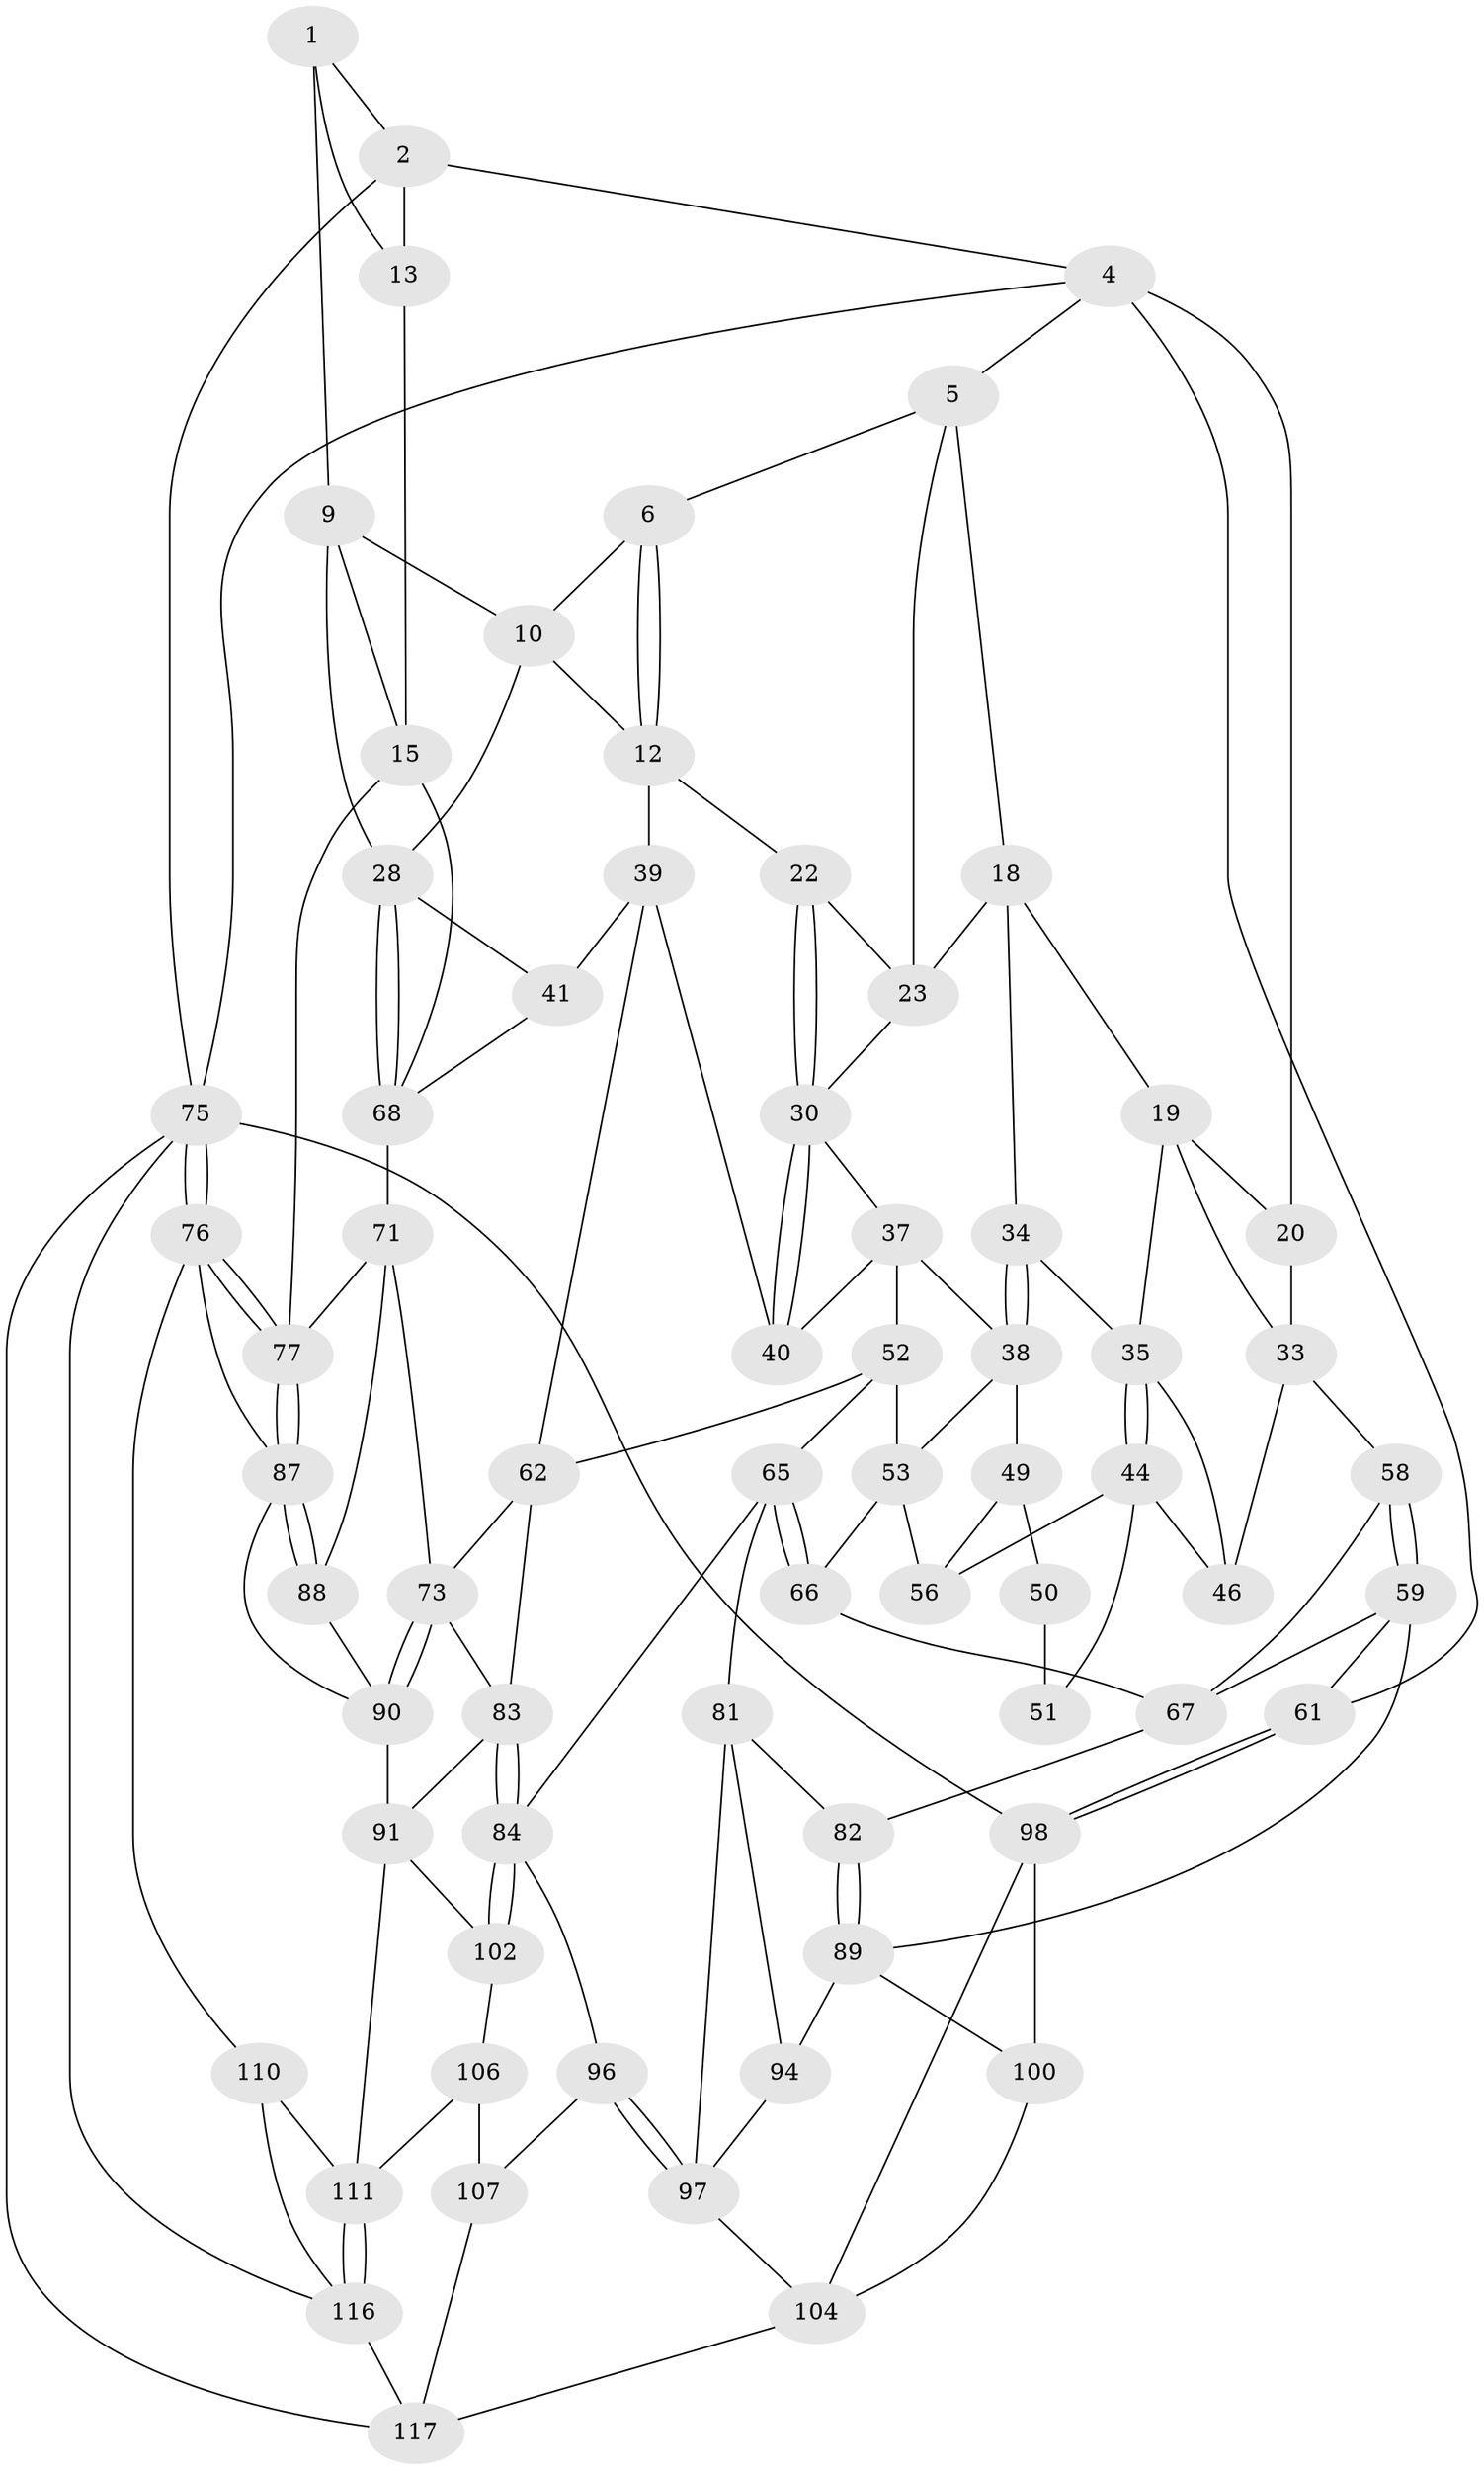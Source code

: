 // Generated by graph-tools (version 1.1) at 2025/24/03/03/25 07:24:33]
// undirected, 68 vertices, 143 edges
graph export_dot {
graph [start="1"]
  node [color=gray90,style=filled];
  1 [pos="+0.9739780574277558+0",super="+8"];
  2 [pos="+1+0",super="+3"];
  4 [pos="+0.2653686719491841+0",super="+24"];
  5 [pos="+0.3367798804592671+0",super="+17"];
  6 [pos="+0.6272520624831465+0",super="+7"];
  9 [pos="+0.8790142455104709+0.1242618648839753",super="+16"];
  10 [pos="+0.7959541362305933+0.14817966173540495",super="+11"];
  12 [pos="+0.6565847464204645+0.17389998843647841",super="+21"];
  13 [pos="+0.9639303637890453+0.09658341818329971",super="+14"];
  15 [pos="+1+0.3218205360259301",super="+69"];
  18 [pos="+0.20659683036704082+0.20555192627845875",super="+27"];
  19 [pos="+0.20356162803658848+0.20522333449001484",super="+32"];
  20 [pos="+0.12000916575518147+0.05631965698108522",super="+25"];
  22 [pos="+0.46137601347657475+0.15486608953065495"];
  23 [pos="+0.418117743528303+0.1168157905487656",super="+26"];
  28 [pos="+1+0.32389591751648283",super="+29"];
  30 [pos="+0.4011585786049783+0.32741661916978737",super="+31"];
  33 [pos="+0.02052681570160884+0.29497653362169624",super="+47"];
  34 [pos="+0.2439411970045699+0.3638218172329535"];
  35 [pos="+0.11302053082259209+0.337453092529237",super="+36"];
  37 [pos="+0.2970396525318633+0.35958228945570686",super="+43"];
  38 [pos="+0.24437794193128962+0.3645925207718394",super="+48"];
  39 [pos="+0.5325707326454818+0.3724484154746456",super="+42"];
  40 [pos="+0.4507275487202056+0.4023589138240926"];
  41 [pos="+0.7457208098891132+0.4803556626932638"];
  44 [pos="+0.13846868588440675+0.4052360605804165",super="+45"];
  46 [pos="+0.09681742320402952+0.5309880991900567"];
  49 [pos="+0.21938766537812102+0.42609788634032136",super="+55"];
  50 [pos="+0.16822761852491383+0.4177297149218297",super="+54"];
  51 [pos="+0.1396494974569977+0.40617010224200156"];
  52 [pos="+0.4158340685580458+0.47501693234496334",super="+64"];
  53 [pos="+0.285400413536887+0.44304093710650944",super="+57"];
  56 [pos="+0.16237824866902817+0.5306035294398439"];
  58 [pos="+0.054295324754062506+0.5525293070386218"];
  59 [pos="+0+0.6074820108748167",super="+60"];
  61 [pos="+0+0.6591232415255243"];
  62 [pos="+0.6688410773665213+0.5677905747351388",super="+63"];
  65 [pos="+0.3497086322988428+0.6363696317106098",super="+80"];
  66 [pos="+0.24861442390658808+0.6023697115694884"];
  67 [pos="+0.17161782597210123+0.6714049490838756",super="+79"];
  68 [pos="+0.8174116824059806+0.5007616372926212",super="+70"];
  71 [pos="+0.9004394832828183+0.6433232239238302",super="+72"];
  73 [pos="+0.8182058003484798+0.7351485464554937",super="+74"];
  75 [pos="+1+1",super="+114"];
  76 [pos="+1+0.992955437397741",super="+109"];
  77 [pos="+1+0.7936853941700464",super="+78"];
  81 [pos="+0.2626953033676487+0.7558000116080704",super="+93"];
  82 [pos="+0.15747801624182656+0.7263616848690491"];
  83 [pos="+0.5606223065205441+0.7478303411148394",super="+86"];
  84 [pos="+0.5302857819948169+0.7701712937412382",super="+85"];
  87 [pos="+1+0.7899553214265669",super="+108"];
  88 [pos="+0.9757503829084468+0.765127747674401"];
  89 [pos="+0.1325616720249758+0.7620180540881774",super="+95"];
  90 [pos="+0.8237688721273905+0.8320029594829466",super="+92"];
  91 [pos="+0.7148855939211559+0.8401345546963548",super="+101"];
  94 [pos="+0.18599449195828308+0.8386627133938679"];
  96 [pos="+0.3714600026950808+0.9106227437942592"];
  97 [pos="+0.32661175883137616+0.948900063460207",super="+103"];
  98 [pos="+0+0.7549300120448638",super="+99"];
  100 [pos="+0.09542935636162872+0.826733284042803"];
  102 [pos="+0.5585815690598545+0.8465486418028659"];
  104 [pos="+0.2227256008024556+1",super="+105"];
  106 [pos="+0.544349327903119+0.9097435024725727",super="+113"];
  107 [pos="+0.4667906293756033+0.9339528736692111",super="+115"];
  110 [pos="+0.8665307754296763+0.9272908367538212"];
  111 [pos="+0.7484025901507966+0.9569574689149518",super="+112"];
  116 [pos="+0.6847691781792279+1",super="+119"];
  117 [pos="+0.5897211219842576+1",super="+118"];
  1 -- 2;
  1 -- 13;
  1 -- 9;
  2 -- 13 [weight=2];
  2 -- 75;
  2 -- 4;
  4 -- 5;
  4 -- 20 [weight=2];
  4 -- 61;
  4 -- 75;
  5 -- 6;
  5 -- 18;
  5 -- 23;
  6 -- 12;
  6 -- 12;
  6 -- 10;
  9 -- 10;
  9 -- 28;
  9 -- 15;
  10 -- 12;
  10 -- 28;
  12 -- 22;
  12 -- 39;
  13 -- 15;
  15 -- 68;
  15 -- 77;
  18 -- 19;
  18 -- 34;
  18 -- 23;
  19 -- 20;
  19 -- 33;
  19 -- 35;
  20 -- 33;
  22 -- 23;
  22 -- 30;
  22 -- 30;
  23 -- 30;
  28 -- 68;
  28 -- 68;
  28 -- 41;
  30 -- 40;
  30 -- 40;
  30 -- 37;
  33 -- 58;
  33 -- 46;
  34 -- 35;
  34 -- 38;
  34 -- 38;
  35 -- 44;
  35 -- 44;
  35 -- 46;
  37 -- 38;
  37 -- 40;
  37 -- 52;
  38 -- 49;
  38 -- 53;
  39 -- 40;
  39 -- 41;
  39 -- 62;
  41 -- 68;
  44 -- 51;
  44 -- 56;
  44 -- 46;
  49 -- 50 [weight=2];
  49 -- 56;
  50 -- 51 [weight=2];
  52 -- 53;
  52 -- 65;
  52 -- 62;
  53 -- 56;
  53 -- 66;
  58 -- 59;
  58 -- 59;
  58 -- 67;
  59 -- 67;
  59 -- 89;
  59 -- 61;
  61 -- 98;
  61 -- 98;
  62 -- 73;
  62 -- 83;
  65 -- 66;
  65 -- 66;
  65 -- 81;
  65 -- 84;
  66 -- 67;
  67 -- 82;
  68 -- 71;
  71 -- 88;
  71 -- 73;
  71 -- 77;
  73 -- 90;
  73 -- 90;
  73 -- 83;
  75 -- 76;
  75 -- 76;
  75 -- 98;
  75 -- 117;
  75 -- 116;
  76 -- 77;
  76 -- 77;
  76 -- 110;
  76 -- 87;
  77 -- 87;
  77 -- 87;
  81 -- 82;
  81 -- 97;
  81 -- 94;
  82 -- 89;
  82 -- 89;
  83 -- 84;
  83 -- 84;
  83 -- 91;
  84 -- 102;
  84 -- 102;
  84 -- 96;
  87 -- 88;
  87 -- 88;
  87 -- 90;
  88 -- 90;
  89 -- 100;
  89 -- 94;
  90 -- 91;
  91 -- 102;
  91 -- 111;
  94 -- 97;
  96 -- 97;
  96 -- 97;
  96 -- 107;
  97 -- 104;
  98 -- 100;
  98 -- 104;
  100 -- 104;
  102 -- 106;
  104 -- 117;
  106 -- 107 [weight=2];
  106 -- 111;
  107 -- 117;
  110 -- 111;
  110 -- 116;
  111 -- 116;
  111 -- 116;
  116 -- 117;
}
